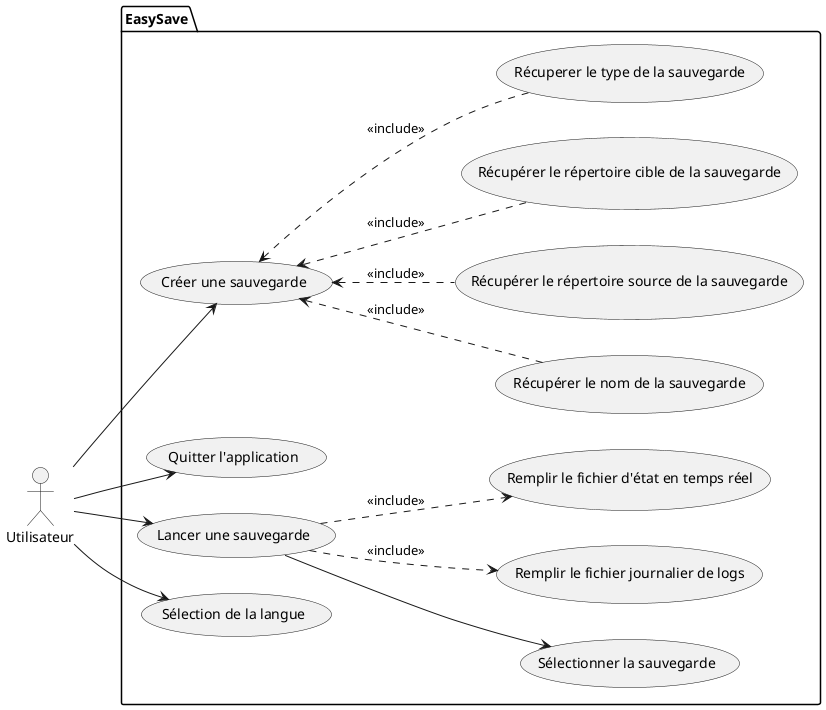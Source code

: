 @startuml Diagramme de cas d'utilisation
left to right direction

actor Utilisateur as user

package EasySave {
  usecase "Créer une sauvegarde" as uc1
  usecase "Récupérer le nom de la sauvegarde" as uc7
  usecase "Récupérer le répertoire source de la sauvegarde" as uc8
  usecase "Récupérer le répertoire cible de la sauvegarde" as uc9
  usecase "Récuperer le type de la sauvegarde" as uc10
  usecase "Quitter l'application" as uc6
  usecase "Lancer une sauvegarde" as uc2
  usecase "Sélectionner la sauvegarde" as uc3
  usecase "Remplir le fichier journalier de logs" as uc4
  usecase "Remplir le fichier d'état en temps réel" as uc5
  usecase "Sélection de la langue" as uc11
}

user --> uc1
user --> uc11

uc1 <-. uc7 : <<include>> 
uc1 <-. uc8 : <<include>>
uc1 <-. uc9 : <<include>>
uc1 <-. uc10 : <<include>>

user --> uc6
user --> uc2

uc2 --> uc3
uc2 .-> uc4 : <<include>>
uc2 .-> uc5 : <<include>>

@enduml